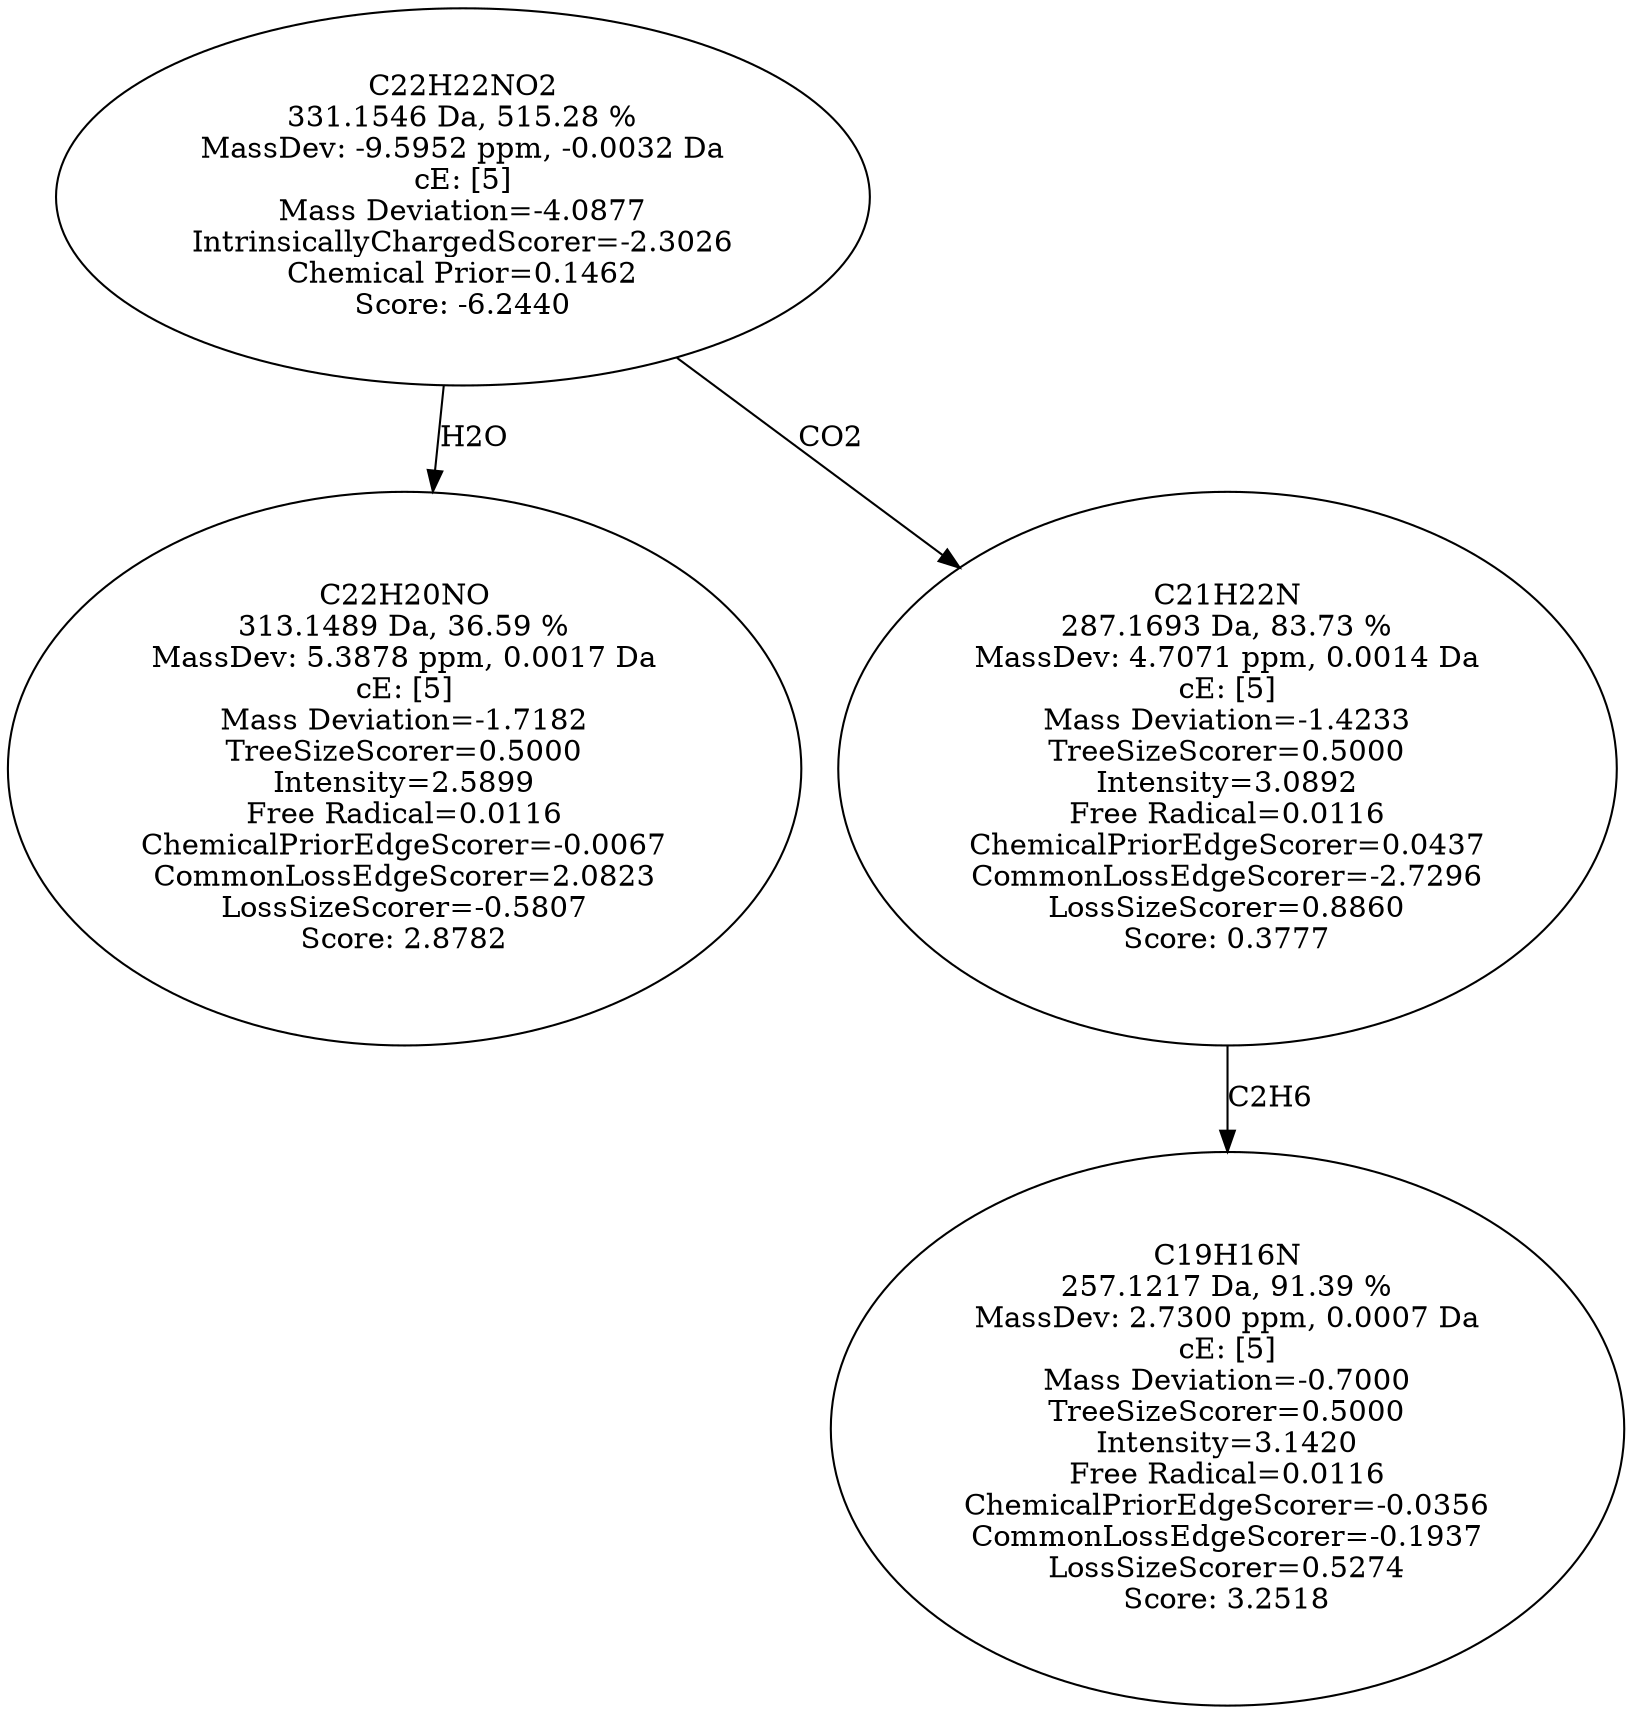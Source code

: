 strict digraph {
v1 [label="C22H20NO\n313.1489 Da, 36.59 %\nMassDev: 5.3878 ppm, 0.0017 Da\ncE: [5]\nMass Deviation=-1.7182\nTreeSizeScorer=0.5000\nIntensity=2.5899\nFree Radical=0.0116\nChemicalPriorEdgeScorer=-0.0067\nCommonLossEdgeScorer=2.0823\nLossSizeScorer=-0.5807\nScore: 2.8782"];
v2 [label="C19H16N\n257.1217 Da, 91.39 %\nMassDev: 2.7300 ppm, 0.0007 Da\ncE: [5]\nMass Deviation=-0.7000\nTreeSizeScorer=0.5000\nIntensity=3.1420\nFree Radical=0.0116\nChemicalPriorEdgeScorer=-0.0356\nCommonLossEdgeScorer=-0.1937\nLossSizeScorer=0.5274\nScore: 3.2518"];
v3 [label="C21H22N\n287.1693 Da, 83.73 %\nMassDev: 4.7071 ppm, 0.0014 Da\ncE: [5]\nMass Deviation=-1.4233\nTreeSizeScorer=0.5000\nIntensity=3.0892\nFree Radical=0.0116\nChemicalPriorEdgeScorer=0.0437\nCommonLossEdgeScorer=-2.7296\nLossSizeScorer=0.8860\nScore: 0.3777"];
v4 [label="C22H22NO2\n331.1546 Da, 515.28 %\nMassDev: -9.5952 ppm, -0.0032 Da\ncE: [5]\nMass Deviation=-4.0877\nIntrinsicallyChargedScorer=-2.3026\nChemical Prior=0.1462\nScore: -6.2440"];
v4 -> v1 [label="H2O"];
v3 -> v2 [label="C2H6"];
v4 -> v3 [label="CO2"];
}
